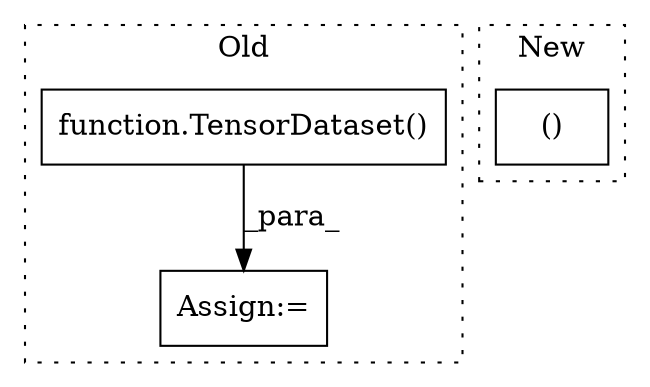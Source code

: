 digraph G {
subgraph cluster0 {
1 [label="function.TensorDataset()" a="75" s="882,930" l="14,1" shape="box"];
3 [label="Assign:=" a="68" s="879" l="3" shape="box"];
label = "Old";
style="dotted";
}
subgraph cluster1 {
2 [label="()" a="54" s="862" l="27" shape="box"];
label = "New";
style="dotted";
}
1 -> 3 [label="_para_"];
}